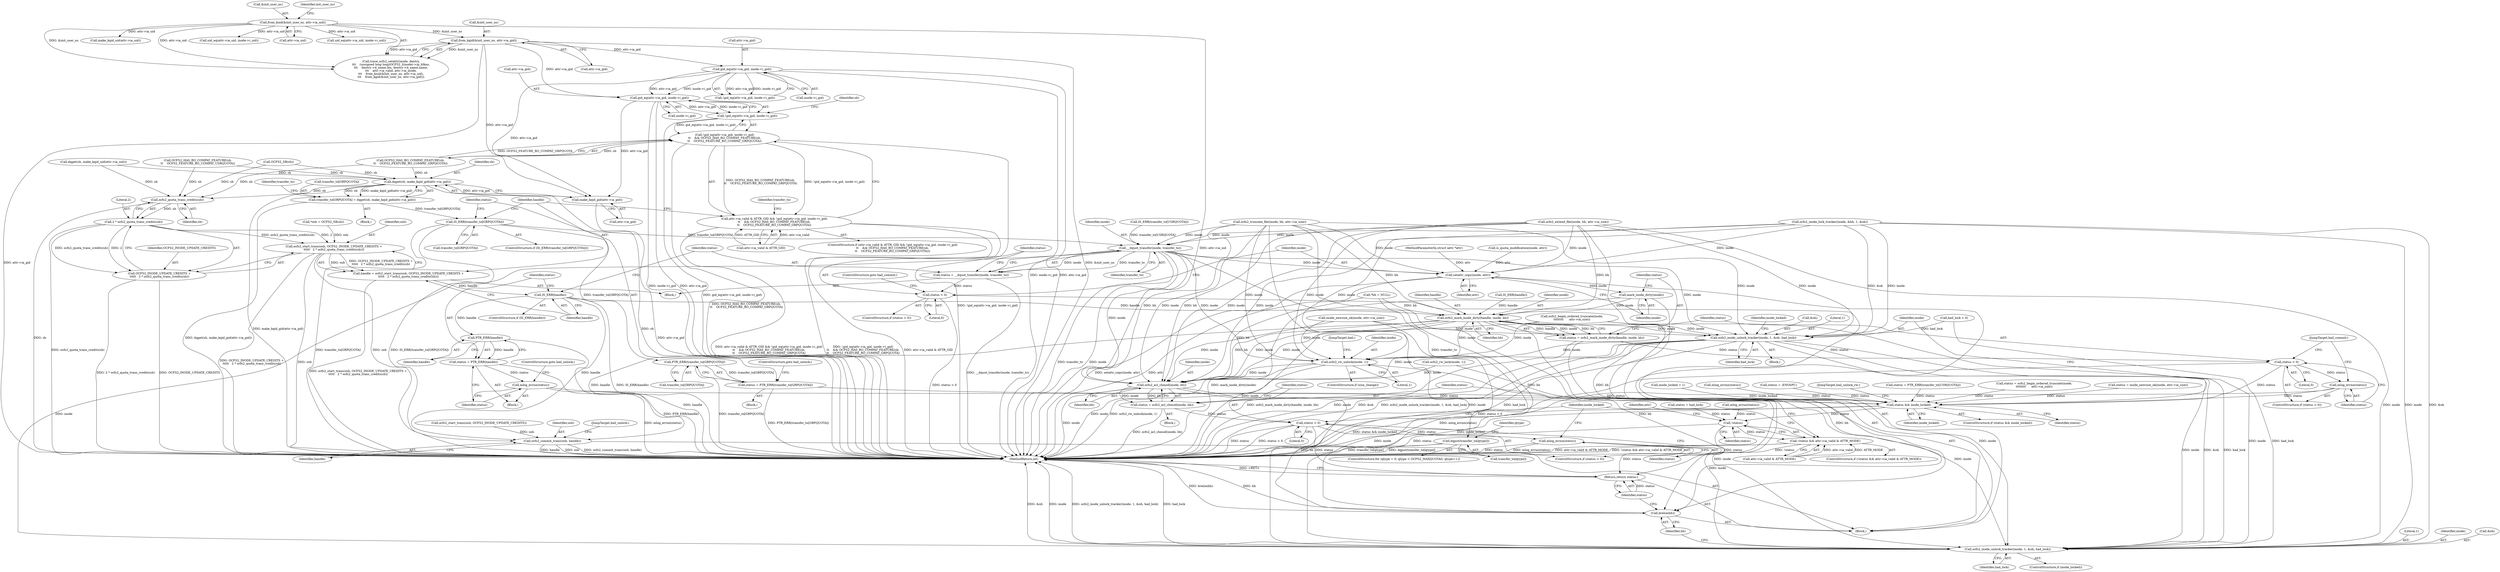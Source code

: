 digraph "0_linux_28f5a8a7c033cbf3e32277f4cc9c6afd74f05300@pointer" {
"1000434" [label="(Call,gid_eq(attr->ia_gid, inode->i_gid))"];
"1000374" [label="(Call,gid_eq(attr->ia_gid, inode->i_gid))"];
"1000176" [label="(Call,from_kgid(&init_user_ns, attr->ia_gid))"];
"1000170" [label="(Call,from_kuid(&init_user_ns, attr->ia_uid))"];
"1000433" [label="(Call,!gid_eq(attr->ia_gid, inode->i_gid))"];
"1000432" [label="(Call,!gid_eq(attr->ia_gid, inode->i_gid)\n\t\t    && OCFS2_HAS_RO_COMPAT_FEATURE(sb,\n\t\t    OCFS2_FEATURE_RO_COMPAT_GRPQUOTA))"];
"1000426" [label="(Call,attr->ia_valid & ATTR_GID && !gid_eq(attr->ia_gid, inode->i_gid)\n\t\t    && OCFS2_HAS_RO_COMPAT_FEATURE(sb,\n\t\t    OCFS2_FEATURE_RO_COMPAT_GRPQUOTA))"];
"1000451" [label="(Call,make_kqid_gid(attr->ia_gid))"];
"1000449" [label="(Call,dqget(sb, make_kqid_gid(attr->ia_gid)))"];
"1000445" [label="(Call,transfer_to[GRPQUOTA] = dqget(sb, make_kqid_gid(attr->ia_gid)))"];
"1000456" [label="(Call,IS_ERR(transfer_to[GRPQUOTA]))"];
"1000463" [label="(Call,PTR_ERR(transfer_to[GRPQUOTA]))"];
"1000461" [label="(Call,status = PTR_ERR(transfer_to[GRPQUOTA]))"];
"1000540" [label="(Call,status && inode_locked)"];
"1000575" [label="(Call,!status)"];
"1000574" [label="(Call,!status && attr->ia_valid & ATTR_MODE)"];
"1000604" [label="(Return,return status;)"];
"1000491" [label="(Call,__dquot_transfer(inode, transfer_to))"];
"1000489" [label="(Call,status = __dquot_transfer(inode, transfer_to))"];
"1000495" [label="(Call,status < 0)"];
"1000517" [label="(Call,setattr_copy(inode, attr))"];
"1000520" [label="(Call,mark_inode_dirty(inode))"];
"1000524" [label="(Call,ocfs2_mark_inode_dirty(handle, inode, bh))"];
"1000522" [label="(Call,status = ocfs2_mark_inode_dirty(handle, inode, bh))"];
"1000529" [label="(Call,status < 0)"];
"1000532" [label="(Call,mlog_errno(status))"];
"1000535" [label="(Call,ocfs2_commit_trans(osb, handle))"];
"1000544" [label="(Call,ocfs2_inode_unlock_tracker(inode, 1, &oh, had_lock))"];
"1000556" [label="(Call,ocfs2_rw_unlock(inode, 1))"];
"1000585" [label="(Call,ocfs2_acl_chmod(inode, bh))"];
"1000583" [label="(Call,status = ocfs2_acl_chmod(inode, bh))"];
"1000589" [label="(Call,status < 0)"];
"1000592" [label="(Call,mlog_errno(status))"];
"1000596" [label="(Call,ocfs2_inode_unlock_tracker(inode, 1, &oh, had_lock))"];
"1000602" [label="(Call,brelse(bh))"];
"1000569" [label="(Call,dqput(transfer_to[qtype]))"];
"1000476" [label="(Call,ocfs2_quota_trans_credits(sb))"];
"1000474" [label="(Call,2 * ocfs2_quota_trans_credits(sb))"];
"1000470" [label="(Call,ocfs2_start_trans(osb, OCFS2_INODE_UPDATE_CREDITS +\n\t\t\t\t\t   2 * ocfs2_quota_trans_credits(sb)))"];
"1000468" [label="(Call,handle = ocfs2_start_trans(osb, OCFS2_INODE_UPDATE_CREDITS +\n\t\t\t\t\t   2 * ocfs2_quota_trans_credits(sb)))"];
"1000479" [label="(Call,IS_ERR(handle))"];
"1000484" [label="(Call,PTR_ERR(handle))"];
"1000482" [label="(Call,status = PTR_ERR(handle))"];
"1000486" [label="(Call,mlog_errno(status))"];
"1000472" [label="(Call,OCFS2_INODE_UPDATE_CREDITS +\n\t\t\t\t\t   2 * ocfs2_quota_trans_credits(sb))"];
"1000374" [label="(Call,gid_eq(attr->ia_gid, inode->i_gid))"];
"1000391" [label="(Call,uid_eq(attr->ia_uid, inode->i_uid))"];
"1000488" [label="(ControlStructure,goto bail_unlock;)"];
"1000131" [label="(Call,OCFS2_SB(sb))"];
"1000171" [label="(Call,&init_user_ns)"];
"1000490" [label="(Identifier,status)"];
"1000107" [label="(Block,)"];
"1000470" [label="(Call,ocfs2_start_trans(osb, OCFS2_INODE_UPDATE_CREDITS +\n\t\t\t\t\t   2 * ocfs2_quota_trans_credits(sb)))"];
"1000569" [label="(Call,dqput(transfer_to[qtype]))"];
"1000478" [label="(ControlStructure,if (IS_ERR(handle)))"];
"1000585" [label="(Call,ocfs2_acl_chmod(inode, bh))"];
"1000542" [label="(Identifier,inode_locked)"];
"1000604" [label="(Return,return status;)"];
"1000528" [label="(ControlStructure,if (status < 0))"];
"1000373" [label="(Call,!gid_eq(attr->ia_gid, inode->i_gid))"];
"1000532" [label="(Call,mlog_errno(status))"];
"1000375" [label="(Call,attr->ia_gid)"];
"1000346" [label="(Call,status = -ENOSPC)"];
"1000483" [label="(Identifier,status)"];
"1000176" [label="(Call,from_kgid(&init_user_ns, attr->ia_gid))"];
"1000495" [label="(Call,status < 0)"];
"1000545" [label="(Identifier,inode)"];
"1000486" [label="(Call,mlog_errno(status))"];
"1000309" [label="(Call,ocfs2_begin_ordered_truncate(inode,\n\t\t\t\t\t\t\t\t      attr->ia_size))"];
"1000451" [label="(Call,make_kqid_gid(attr->ia_gid))"];
"1000464" [label="(Call,transfer_to[GRPQUOTA])"];
"1000596" [label="(Call,ocfs2_inode_unlock_tracker(inode, 1, &oh, had_lock))"];
"1000145" [label="(Call,trace_ocfs2_setattr(inode, dentry,\n\t\t\t    (unsigned long long)OCFS2_I(inode)->ip_blkno,\n\t\t\t    dentry->d_name.len, dentry->d_name.name,\n\t\t\t    attr->ia_valid, attr->ia_mode,\n\t\t\t    from_kuid(&init_user_ns, attr->ia_uid),\n\t\t\t    from_kgid(&init_user_ns, attr->ia_gid)))"];
"1000425" [label="(ControlStructure,if (attr->ia_valid & ATTR_GID && !gid_eq(attr->ia_gid, inode->i_gid)\n\t\t    && OCFS2_HAS_RO_COMPAT_FEATURE(sb,\n\t\t    OCFS2_FEATURE_RO_COMPAT_GRPQUOTA)))"];
"1000536" [label="(Identifier,osb)"];
"1000533" [label="(Identifier,status)"];
"1000588" [label="(ControlStructure,if (status < 0))"];
"1000558" [label="(Literal,1)"];
"1000534" [label="(JumpTarget,bail_commit:)"];
"1000177" [label="(Call,&init_user_ns)"];
"1000445" [label="(Call,transfer_to[GRPQUOTA] = dqget(sb, make_kqid_gid(attr->ia_gid)))"];
"1000460" [label="(Block,)"];
"1000553" [label="(JumpTarget,bail_unlock_rw:)"];
"1000441" [label="(Call,OCFS2_HAS_RO_COMPAT_FEATURE(sb,\n\t\t    OCFS2_FEATURE_RO_COMPAT_GRPQUOTA))"];
"1000577" [label="(Call,attr->ia_valid & ATTR_MODE)"];
"1000484" [label="(Call,PTR_ERR(handle))"];
"1000473" [label="(Identifier,OCFS2_INODE_UPDATE_CREDITS)"];
"1000285" [label="(Call,inode_newsize_ok(inode, attr->ia_size))"];
"1000408" [label="(Call,make_kqid_uid(attr->ia_uid))"];
"1000520" [label="(Call,mark_inode_dirty(inode))"];
"1000584" [label="(Identifier,status)"];
"1000598" [label="(Literal,1)"];
"1000560" [label="(ControlStructure,for (qtype = 0; qtype < OCFS2_MAXQUOTAS; qtype++))"];
"1000554" [label="(ControlStructure,if (size_change))"];
"1000476" [label="(Call,ocfs2_quota_trans_credits(sb))"];
"1000457" [label="(Call,transfer_to[GRPQUOTA])"];
"1000519" [label="(Identifier,attr)"];
"1000438" [label="(Call,inode->i_gid)"];
"1000559" [label="(JumpTarget,bail:)"];
"1000485" [label="(Identifier,handle)"];
"1000469" [label="(Identifier,handle)"];
"1000591" [label="(Literal,0)"];
"1000568" [label="(Identifier,qtype)"];
"1000556" [label="(Call,ocfs2_rw_unlock(inode, 1))"];
"1000265" [label="(Call,status = had_lock)"];
"1000538" [label="(JumpTarget,bail_unlock:)"];
"1000435" [label="(Call,attr->ia_gid)"];
"1000551" [label="(Identifier,inode_locked)"];
"1000480" [label="(Identifier,handle)"];
"1000487" [label="(Identifier,status)"];
"1000489" [label="(Call,status = __dquot_transfer(inode, transfer_to))"];
"1000434" [label="(Call,gid_eq(attr->ia_gid, inode->i_gid))"];
"1000606" [label="(MethodReturn,int)"];
"1000418" [label="(Call,status = PTR_ERR(transfer_to[USRQUOTA]))"];
"1000248" [label="(Call,mlog_errno(status))"];
"1000518" [label="(Identifier,inode)"];
"1000307" [label="(Call,status = ocfs2_begin_ordered_truncate(inode,\n\t\t\t\t\t\t\t\t      attr->ia_size))"];
"1000592" [label="(Call,mlog_errno(status))"];
"1000477" [label="(Identifier,sb)"];
"1000455" [label="(ControlStructure,if (IS_ERR(transfer_to[GRPQUOTA])))"];
"1000595" [label="(Identifier,inode_locked)"];
"1000482" [label="(Call,status = PTR_ERR(handle))"];
"1000240" [label="(Call,ocfs2_rw_lock(inode, 1))"];
"1000582" [label="(Block,)"];
"1000475" [label="(Literal,2)"];
"1000498" [label="(ControlStructure,goto bail_commit;)"];
"1000527" [label="(Identifier,bh)"];
"1000575" [label="(Call,!status)"];
"1000467" [label="(ControlStructure,goto bail_unlock;)"];
"1000433" [label="(Call,!gid_eq(attr->ia_gid, inode->i_gid))"];
"1000530" [label="(Identifier,status)"];
"1000526" [label="(Identifier,inode)"];
"1000535" [label="(Call,ocfs2_commit_trans(osb, handle))"];
"1000479" [label="(Call,IS_ERR(handle))"];
"1000547" [label="(Call,&oh)"];
"1000576" [label="(Identifier,status)"];
"1000602" [label="(Call,brelse(bh))"];
"1000492" [label="(Identifier,inode)"];
"1000129" [label="(Call,*osb = OCFS2_SB(sb))"];
"1000522" [label="(Call,status = ocfs2_mark_inode_dirty(handle, inode, bh))"];
"1000261" [label="(Call,had_lock < 0)"];
"1000557" [label="(Identifier,inode)"];
"1000406" [label="(Call,dqget(sb, make_kqid_uid(attr->ia_uid)))"];
"1000456" [label="(Call,IS_ERR(transfer_to[GRPQUOTA]))"];
"1000503" [label="(Call,ocfs2_start_trans(osb, OCFS2_INODE_UPDATE_CREDITS))"];
"1000601" [label="(Identifier,had_lock)"];
"1000474" [label="(Call,2 * ocfs2_quota_trans_credits(sb))"];
"1000378" [label="(Call,inode->i_gid)"];
"1000447" [label="(Identifier,transfer_to)"];
"1000493" [label="(Identifier,transfer_to)"];
"1000597" [label="(Identifier,inode)"];
"1000579" [label="(Identifier,attr)"];
"1000283" [label="(Call,status = inode_newsize_ok(inode, attr->ia_size))"];
"1000497" [label="(Literal,0)"];
"1000319" [label="(Call,ocfs2_truncate_file(inode, bh, attr->ia_size))"];
"1000106" [label="(MethodParameterIn,struct iattr *attr)"];
"1000134" [label="(Call,*bh = NULL)"];
"1000446" [label="(Call,transfer_to[GRPQUOTA])"];
"1000277" [label="(Call,inode_locked = 1)"];
"1000463" [label="(Call,PTR_ERR(transfer_to[GRPQUOTA]))"];
"1000531" [label="(Literal,0)"];
"1000494" [label="(ControlStructure,if (status < 0))"];
"1000398" [label="(Call,OCFS2_HAS_RO_COMPAT_FEATURE(sb,\n\t\t    OCFS2_FEATURE_RO_COMPAT_USRQUOTA))"];
"1000462" [label="(Identifier,status)"];
"1000586" [label="(Identifier,inode)"];
"1000472" [label="(Call,OCFS2_INODE_UPDATE_CREDITS +\n\t\t\t\t\t   2 * ocfs2_quota_trans_credits(sb))"];
"1000537" [label="(Identifier,handle)"];
"1000605" [label="(Identifier,status)"];
"1000458" [label="(Identifier,transfer_to)"];
"1000442" [label="(Identifier,sb)"];
"1000570" [label="(Call,transfer_to[qtype])"];
"1000540" [label="(Call,status && inode_locked)"];
"1000481" [label="(Block,)"];
"1000381" [label="(Block,)"];
"1000525" [label="(Identifier,handle)"];
"1000328" [label="(Call,ocfs2_extend_file(inode, bh, attr->ia_size))"];
"1000517" [label="(Call,setattr_copy(inode, attr))"];
"1000179" [label="(Call,attr->ia_gid)"];
"1000491" [label="(Call,__dquot_transfer(inode, transfer_to))"];
"1000178" [label="(Identifier,init_user_ns)"];
"1000471" [label="(Identifier,osb)"];
"1000573" [label="(ControlStructure,if (!status && attr->ia_valid & ATTR_MODE))"];
"1000574" [label="(Call,!status && attr->ia_valid & ATTR_MODE)"];
"1000450" [label="(Identifier,sb)"];
"1000594" [label="(ControlStructure,if (inode_locked))"];
"1000589" [label="(Call,status < 0)"];
"1000593" [label="(Identifier,status)"];
"1000413" [label="(Call,IS_ERR(transfer_to[USRQUOTA]))"];
"1000514" [label="(Call,mlog_errno(status))"];
"1000507" [label="(Call,IS_ERR(handle))"];
"1000496" [label="(Identifier,status)"];
"1000521" [label="(Identifier,inode)"];
"1000541" [label="(Identifier,status)"];
"1000549" [label="(Identifier,had_lock)"];
"1000529" [label="(Call,status < 0)"];
"1000468" [label="(Call,handle = ocfs2_start_trans(osb, OCFS2_INODE_UPDATE_CREDITS +\n\t\t\t\t\t   2 * ocfs2_quota_trans_credits(sb)))"];
"1000583" [label="(Call,status = ocfs2_acl_chmod(inode, bh))"];
"1000603" [label="(Identifier,bh)"];
"1000360" [label="(Call,uid_eq(attr->ia_uid, inode->i_uid))"];
"1000590" [label="(Identifier,status)"];
"1000461" [label="(Call,status = PTR_ERR(transfer_to[GRPQUOTA]))"];
"1000587" [label="(Identifier,bh)"];
"1000444" [label="(Block,)"];
"1000452" [label="(Call,attr->ia_gid)"];
"1000253" [label="(Call,ocfs2_inode_lock_tracker(inode, &bh, 1, &oh))"];
"1000524" [label="(Call,ocfs2_mark_inode_dirty(handle, inode, bh))"];
"1000543" [label="(Block,)"];
"1000546" [label="(Literal,1)"];
"1000427" [label="(Call,attr->ia_valid & ATTR_GID)"];
"1000539" [label="(ControlStructure,if (status && inode_locked))"];
"1000170" [label="(Call,from_kuid(&init_user_ns, attr->ia_uid))"];
"1000599" [label="(Call,&oh)"];
"1000211" [label="(Call,is_quota_modification(inode, attr))"];
"1000523" [label="(Identifier,status)"];
"1000544" [label="(Call,ocfs2_inode_unlock_tracker(inode, 1, &oh, had_lock))"];
"1000173" [label="(Call,attr->ia_uid)"];
"1000426" [label="(Call,attr->ia_valid & ATTR_GID && !gid_eq(attr->ia_gid, inode->i_gid)\n\t\t    && OCFS2_HAS_RO_COMPAT_FEATURE(sb,\n\t\t    OCFS2_FEATURE_RO_COMPAT_GRPQUOTA))"];
"1000449" [label="(Call,dqget(sb, make_kqid_gid(attr->ia_gid)))"];
"1000432" [label="(Call,!gid_eq(attr->ia_gid, inode->i_gid)\n\t\t    && OCFS2_HAS_RO_COMPAT_FEATURE(sb,\n\t\t    OCFS2_FEATURE_RO_COMPAT_GRPQUOTA))"];
"1000434" -> "1000433"  [label="AST: "];
"1000434" -> "1000438"  [label="CFG: "];
"1000435" -> "1000434"  [label="AST: "];
"1000438" -> "1000434"  [label="AST: "];
"1000433" -> "1000434"  [label="CFG: "];
"1000434" -> "1000606"  [label="DDG: inode->i_gid"];
"1000434" -> "1000606"  [label="DDG: attr->ia_gid"];
"1000434" -> "1000433"  [label="DDG: attr->ia_gid"];
"1000434" -> "1000433"  [label="DDG: inode->i_gid"];
"1000374" -> "1000434"  [label="DDG: attr->ia_gid"];
"1000374" -> "1000434"  [label="DDG: inode->i_gid"];
"1000176" -> "1000434"  [label="DDG: attr->ia_gid"];
"1000434" -> "1000451"  [label="DDG: attr->ia_gid"];
"1000374" -> "1000373"  [label="AST: "];
"1000374" -> "1000378"  [label="CFG: "];
"1000375" -> "1000374"  [label="AST: "];
"1000378" -> "1000374"  [label="AST: "];
"1000373" -> "1000374"  [label="CFG: "];
"1000374" -> "1000606"  [label="DDG: attr->ia_gid"];
"1000374" -> "1000606"  [label="DDG: inode->i_gid"];
"1000374" -> "1000373"  [label="DDG: attr->ia_gid"];
"1000374" -> "1000373"  [label="DDG: inode->i_gid"];
"1000176" -> "1000374"  [label="DDG: attr->ia_gid"];
"1000374" -> "1000451"  [label="DDG: attr->ia_gid"];
"1000176" -> "1000145"  [label="AST: "];
"1000176" -> "1000179"  [label="CFG: "];
"1000177" -> "1000176"  [label="AST: "];
"1000179" -> "1000176"  [label="AST: "];
"1000145" -> "1000176"  [label="CFG: "];
"1000176" -> "1000606"  [label="DDG: attr->ia_gid"];
"1000176" -> "1000606"  [label="DDG: &init_user_ns"];
"1000176" -> "1000145"  [label="DDG: &init_user_ns"];
"1000176" -> "1000145"  [label="DDG: attr->ia_gid"];
"1000170" -> "1000176"  [label="DDG: &init_user_ns"];
"1000176" -> "1000451"  [label="DDG: attr->ia_gid"];
"1000170" -> "1000145"  [label="AST: "];
"1000170" -> "1000173"  [label="CFG: "];
"1000171" -> "1000170"  [label="AST: "];
"1000173" -> "1000170"  [label="AST: "];
"1000178" -> "1000170"  [label="CFG: "];
"1000170" -> "1000606"  [label="DDG: attr->ia_uid"];
"1000170" -> "1000145"  [label="DDG: &init_user_ns"];
"1000170" -> "1000145"  [label="DDG: attr->ia_uid"];
"1000170" -> "1000360"  [label="DDG: attr->ia_uid"];
"1000170" -> "1000391"  [label="DDG: attr->ia_uid"];
"1000170" -> "1000408"  [label="DDG: attr->ia_uid"];
"1000433" -> "1000432"  [label="AST: "];
"1000442" -> "1000433"  [label="CFG: "];
"1000432" -> "1000433"  [label="CFG: "];
"1000433" -> "1000606"  [label="DDG: gid_eq(attr->ia_gid, inode->i_gid)"];
"1000433" -> "1000432"  [label="DDG: gid_eq(attr->ia_gid, inode->i_gid)"];
"1000432" -> "1000426"  [label="AST: "];
"1000432" -> "1000441"  [label="CFG: "];
"1000441" -> "1000432"  [label="AST: "];
"1000426" -> "1000432"  [label="CFG: "];
"1000432" -> "1000606"  [label="DDG: !gid_eq(attr->ia_gid, inode->i_gid)"];
"1000432" -> "1000606"  [label="DDG: OCFS2_HAS_RO_COMPAT_FEATURE(sb,\n\t\t    OCFS2_FEATURE_RO_COMPAT_GRPQUOTA)"];
"1000432" -> "1000426"  [label="DDG: !gid_eq(attr->ia_gid, inode->i_gid)"];
"1000432" -> "1000426"  [label="DDG: OCFS2_HAS_RO_COMPAT_FEATURE(sb,\n\t\t    OCFS2_FEATURE_RO_COMPAT_GRPQUOTA)"];
"1000441" -> "1000432"  [label="DDG: sb"];
"1000441" -> "1000432"  [label="DDG: OCFS2_FEATURE_RO_COMPAT_GRPQUOTA"];
"1000426" -> "1000425"  [label="AST: "];
"1000426" -> "1000427"  [label="CFG: "];
"1000427" -> "1000426"  [label="AST: "];
"1000447" -> "1000426"  [label="CFG: "];
"1000469" -> "1000426"  [label="CFG: "];
"1000426" -> "1000606"  [label="DDG: attr->ia_valid & ATTR_GID"];
"1000426" -> "1000606"  [label="DDG: attr->ia_valid & ATTR_GID && !gid_eq(attr->ia_gid, inode->i_gid)\n\t\t    && OCFS2_HAS_RO_COMPAT_FEATURE(sb,\n\t\t    OCFS2_FEATURE_RO_COMPAT_GRPQUOTA)"];
"1000426" -> "1000606"  [label="DDG: !gid_eq(attr->ia_gid, inode->i_gid)\n\t\t    && OCFS2_HAS_RO_COMPAT_FEATURE(sb,\n\t\t    OCFS2_FEATURE_RO_COMPAT_GRPQUOTA)"];
"1000427" -> "1000426"  [label="DDG: attr->ia_valid"];
"1000427" -> "1000426"  [label="DDG: ATTR_GID"];
"1000451" -> "1000449"  [label="AST: "];
"1000451" -> "1000452"  [label="CFG: "];
"1000452" -> "1000451"  [label="AST: "];
"1000449" -> "1000451"  [label="CFG: "];
"1000451" -> "1000606"  [label="DDG: attr->ia_gid"];
"1000451" -> "1000449"  [label="DDG: attr->ia_gid"];
"1000449" -> "1000445"  [label="AST: "];
"1000450" -> "1000449"  [label="AST: "];
"1000445" -> "1000449"  [label="CFG: "];
"1000449" -> "1000606"  [label="DDG: sb"];
"1000449" -> "1000606"  [label="DDG: make_kqid_gid(attr->ia_gid)"];
"1000449" -> "1000445"  [label="DDG: sb"];
"1000449" -> "1000445"  [label="DDG: make_kqid_gid(attr->ia_gid)"];
"1000441" -> "1000449"  [label="DDG: sb"];
"1000398" -> "1000449"  [label="DDG: sb"];
"1000406" -> "1000449"  [label="DDG: sb"];
"1000131" -> "1000449"  [label="DDG: sb"];
"1000449" -> "1000476"  [label="DDG: sb"];
"1000445" -> "1000444"  [label="AST: "];
"1000446" -> "1000445"  [label="AST: "];
"1000458" -> "1000445"  [label="CFG: "];
"1000445" -> "1000606"  [label="DDG: dqget(sb, make_kqid_gid(attr->ia_gid))"];
"1000445" -> "1000456"  [label="DDG: transfer_to[GRPQUOTA]"];
"1000456" -> "1000455"  [label="AST: "];
"1000456" -> "1000457"  [label="CFG: "];
"1000457" -> "1000456"  [label="AST: "];
"1000462" -> "1000456"  [label="CFG: "];
"1000469" -> "1000456"  [label="CFG: "];
"1000456" -> "1000606"  [label="DDG: transfer_to[GRPQUOTA]"];
"1000456" -> "1000606"  [label="DDG: IS_ERR(transfer_to[GRPQUOTA])"];
"1000456" -> "1000463"  [label="DDG: transfer_to[GRPQUOTA]"];
"1000456" -> "1000491"  [label="DDG: transfer_to[GRPQUOTA]"];
"1000463" -> "1000461"  [label="AST: "];
"1000463" -> "1000464"  [label="CFG: "];
"1000464" -> "1000463"  [label="AST: "];
"1000461" -> "1000463"  [label="CFG: "];
"1000463" -> "1000606"  [label="DDG: transfer_to[GRPQUOTA]"];
"1000463" -> "1000461"  [label="DDG: transfer_to[GRPQUOTA]"];
"1000461" -> "1000460"  [label="AST: "];
"1000462" -> "1000461"  [label="AST: "];
"1000467" -> "1000461"  [label="CFG: "];
"1000461" -> "1000606"  [label="DDG: PTR_ERR(transfer_to[GRPQUOTA])"];
"1000461" -> "1000540"  [label="DDG: status"];
"1000540" -> "1000539"  [label="AST: "];
"1000540" -> "1000541"  [label="CFG: "];
"1000540" -> "1000542"  [label="CFG: "];
"1000541" -> "1000540"  [label="AST: "];
"1000542" -> "1000540"  [label="AST: "];
"1000545" -> "1000540"  [label="CFG: "];
"1000553" -> "1000540"  [label="CFG: "];
"1000540" -> "1000606"  [label="DDG: status && inode_locked"];
"1000540" -> "1000606"  [label="DDG: inode_locked"];
"1000532" -> "1000540"  [label="DDG: status"];
"1000283" -> "1000540"  [label="DDG: status"];
"1000495" -> "1000540"  [label="DDG: status"];
"1000514" -> "1000540"  [label="DDG: status"];
"1000346" -> "1000540"  [label="DDG: status"];
"1000529" -> "1000540"  [label="DDG: status"];
"1000418" -> "1000540"  [label="DDG: status"];
"1000307" -> "1000540"  [label="DDG: status"];
"1000486" -> "1000540"  [label="DDG: status"];
"1000277" -> "1000540"  [label="DDG: inode_locked"];
"1000540" -> "1000575"  [label="DDG: status"];
"1000575" -> "1000574"  [label="AST: "];
"1000575" -> "1000576"  [label="CFG: "];
"1000576" -> "1000575"  [label="AST: "];
"1000579" -> "1000575"  [label="CFG: "];
"1000574" -> "1000575"  [label="CFG: "];
"1000575" -> "1000606"  [label="DDG: status"];
"1000575" -> "1000574"  [label="DDG: status"];
"1000265" -> "1000575"  [label="DDG: status"];
"1000248" -> "1000575"  [label="DDG: status"];
"1000575" -> "1000604"  [label="DDG: status"];
"1000574" -> "1000573"  [label="AST: "];
"1000574" -> "1000577"  [label="CFG: "];
"1000577" -> "1000574"  [label="AST: "];
"1000584" -> "1000574"  [label="CFG: "];
"1000595" -> "1000574"  [label="CFG: "];
"1000574" -> "1000606"  [label="DDG: !status"];
"1000574" -> "1000606"  [label="DDG: attr->ia_valid & ATTR_MODE"];
"1000574" -> "1000606"  [label="DDG: !status && attr->ia_valid & ATTR_MODE"];
"1000577" -> "1000574"  [label="DDG: attr->ia_valid"];
"1000577" -> "1000574"  [label="DDG: ATTR_MODE"];
"1000604" -> "1000107"  [label="AST: "];
"1000604" -> "1000605"  [label="CFG: "];
"1000605" -> "1000604"  [label="AST: "];
"1000606" -> "1000604"  [label="CFG: "];
"1000604" -> "1000606"  [label="DDG: <RET>"];
"1000605" -> "1000604"  [label="DDG: status"];
"1000589" -> "1000604"  [label="DDG: status"];
"1000592" -> "1000604"  [label="DDG: status"];
"1000491" -> "1000489"  [label="AST: "];
"1000491" -> "1000493"  [label="CFG: "];
"1000492" -> "1000491"  [label="AST: "];
"1000493" -> "1000491"  [label="AST: "];
"1000489" -> "1000491"  [label="CFG: "];
"1000491" -> "1000606"  [label="DDG: transfer_to"];
"1000491" -> "1000606"  [label="DDG: inode"];
"1000491" -> "1000489"  [label="DDG: inode"];
"1000491" -> "1000489"  [label="DDG: transfer_to"];
"1000253" -> "1000491"  [label="DDG: inode"];
"1000328" -> "1000491"  [label="DDG: inode"];
"1000319" -> "1000491"  [label="DDG: inode"];
"1000413" -> "1000491"  [label="DDG: transfer_to[USRQUOTA]"];
"1000491" -> "1000517"  [label="DDG: inode"];
"1000491" -> "1000544"  [label="DDG: inode"];
"1000491" -> "1000556"  [label="DDG: inode"];
"1000491" -> "1000569"  [label="DDG: transfer_to"];
"1000491" -> "1000585"  [label="DDG: inode"];
"1000491" -> "1000596"  [label="DDG: inode"];
"1000489" -> "1000381"  [label="AST: "];
"1000490" -> "1000489"  [label="AST: "];
"1000496" -> "1000489"  [label="CFG: "];
"1000489" -> "1000606"  [label="DDG: __dquot_transfer(inode, transfer_to)"];
"1000489" -> "1000495"  [label="DDG: status"];
"1000495" -> "1000494"  [label="AST: "];
"1000495" -> "1000497"  [label="CFG: "];
"1000496" -> "1000495"  [label="AST: "];
"1000497" -> "1000495"  [label="AST: "];
"1000498" -> "1000495"  [label="CFG: "];
"1000518" -> "1000495"  [label="CFG: "];
"1000495" -> "1000606"  [label="DDG: status < 0"];
"1000517" -> "1000107"  [label="AST: "];
"1000517" -> "1000519"  [label="CFG: "];
"1000518" -> "1000517"  [label="AST: "];
"1000519" -> "1000517"  [label="AST: "];
"1000521" -> "1000517"  [label="CFG: "];
"1000517" -> "1000606"  [label="DDG: attr"];
"1000517" -> "1000606"  [label="DDG: setattr_copy(inode, attr)"];
"1000253" -> "1000517"  [label="DDG: inode"];
"1000328" -> "1000517"  [label="DDG: inode"];
"1000319" -> "1000517"  [label="DDG: inode"];
"1000211" -> "1000517"  [label="DDG: attr"];
"1000106" -> "1000517"  [label="DDG: attr"];
"1000517" -> "1000520"  [label="DDG: inode"];
"1000520" -> "1000107"  [label="AST: "];
"1000520" -> "1000521"  [label="CFG: "];
"1000521" -> "1000520"  [label="AST: "];
"1000523" -> "1000520"  [label="CFG: "];
"1000520" -> "1000606"  [label="DDG: mark_inode_dirty(inode)"];
"1000520" -> "1000524"  [label="DDG: inode"];
"1000524" -> "1000522"  [label="AST: "];
"1000524" -> "1000527"  [label="CFG: "];
"1000525" -> "1000524"  [label="AST: "];
"1000526" -> "1000524"  [label="AST: "];
"1000527" -> "1000524"  [label="AST: "];
"1000522" -> "1000524"  [label="CFG: "];
"1000524" -> "1000606"  [label="DDG: inode"];
"1000524" -> "1000522"  [label="DDG: handle"];
"1000524" -> "1000522"  [label="DDG: inode"];
"1000524" -> "1000522"  [label="DDG: bh"];
"1000479" -> "1000524"  [label="DDG: handle"];
"1000507" -> "1000524"  [label="DDG: handle"];
"1000328" -> "1000524"  [label="DDG: bh"];
"1000134" -> "1000524"  [label="DDG: bh"];
"1000319" -> "1000524"  [label="DDG: bh"];
"1000524" -> "1000535"  [label="DDG: handle"];
"1000524" -> "1000544"  [label="DDG: inode"];
"1000524" -> "1000556"  [label="DDG: inode"];
"1000524" -> "1000585"  [label="DDG: inode"];
"1000524" -> "1000585"  [label="DDG: bh"];
"1000524" -> "1000596"  [label="DDG: inode"];
"1000524" -> "1000602"  [label="DDG: bh"];
"1000522" -> "1000107"  [label="AST: "];
"1000523" -> "1000522"  [label="AST: "];
"1000530" -> "1000522"  [label="CFG: "];
"1000522" -> "1000606"  [label="DDG: ocfs2_mark_inode_dirty(handle, inode, bh)"];
"1000522" -> "1000529"  [label="DDG: status"];
"1000529" -> "1000528"  [label="AST: "];
"1000529" -> "1000531"  [label="CFG: "];
"1000530" -> "1000529"  [label="AST: "];
"1000531" -> "1000529"  [label="AST: "];
"1000533" -> "1000529"  [label="CFG: "];
"1000534" -> "1000529"  [label="CFG: "];
"1000529" -> "1000606"  [label="DDG: status < 0"];
"1000529" -> "1000532"  [label="DDG: status"];
"1000532" -> "1000528"  [label="AST: "];
"1000532" -> "1000533"  [label="CFG: "];
"1000533" -> "1000532"  [label="AST: "];
"1000534" -> "1000532"  [label="CFG: "];
"1000532" -> "1000606"  [label="DDG: mlog_errno(status)"];
"1000535" -> "1000107"  [label="AST: "];
"1000535" -> "1000537"  [label="CFG: "];
"1000536" -> "1000535"  [label="AST: "];
"1000537" -> "1000535"  [label="AST: "];
"1000538" -> "1000535"  [label="CFG: "];
"1000535" -> "1000606"  [label="DDG: osb"];
"1000535" -> "1000606"  [label="DDG: ocfs2_commit_trans(osb, handle)"];
"1000535" -> "1000606"  [label="DDG: handle"];
"1000503" -> "1000535"  [label="DDG: osb"];
"1000470" -> "1000535"  [label="DDG: osb"];
"1000479" -> "1000535"  [label="DDG: handle"];
"1000544" -> "1000543"  [label="AST: "];
"1000544" -> "1000549"  [label="CFG: "];
"1000545" -> "1000544"  [label="AST: "];
"1000546" -> "1000544"  [label="AST: "];
"1000547" -> "1000544"  [label="AST: "];
"1000549" -> "1000544"  [label="AST: "];
"1000551" -> "1000544"  [label="CFG: "];
"1000544" -> "1000606"  [label="DDG: inode"];
"1000544" -> "1000606"  [label="DDG: &oh"];
"1000544" -> "1000606"  [label="DDG: ocfs2_inode_unlock_tracker(inode, 1, &oh, had_lock)"];
"1000544" -> "1000606"  [label="DDG: had_lock"];
"1000309" -> "1000544"  [label="DDG: inode"];
"1000285" -> "1000544"  [label="DDG: inode"];
"1000253" -> "1000544"  [label="DDG: inode"];
"1000253" -> "1000544"  [label="DDG: &oh"];
"1000328" -> "1000544"  [label="DDG: inode"];
"1000319" -> "1000544"  [label="DDG: inode"];
"1000261" -> "1000544"  [label="DDG: had_lock"];
"1000544" -> "1000556"  [label="DDG: inode"];
"1000544" -> "1000585"  [label="DDG: inode"];
"1000544" -> "1000596"  [label="DDG: inode"];
"1000544" -> "1000596"  [label="DDG: &oh"];
"1000544" -> "1000596"  [label="DDG: had_lock"];
"1000556" -> "1000554"  [label="AST: "];
"1000556" -> "1000558"  [label="CFG: "];
"1000557" -> "1000556"  [label="AST: "];
"1000558" -> "1000556"  [label="AST: "];
"1000559" -> "1000556"  [label="CFG: "];
"1000556" -> "1000606"  [label="DDG: inode"];
"1000556" -> "1000606"  [label="DDG: ocfs2_rw_unlock(inode, 1)"];
"1000309" -> "1000556"  [label="DDG: inode"];
"1000285" -> "1000556"  [label="DDG: inode"];
"1000253" -> "1000556"  [label="DDG: inode"];
"1000328" -> "1000556"  [label="DDG: inode"];
"1000319" -> "1000556"  [label="DDG: inode"];
"1000556" -> "1000585"  [label="DDG: inode"];
"1000556" -> "1000596"  [label="DDG: inode"];
"1000585" -> "1000583"  [label="AST: "];
"1000585" -> "1000587"  [label="CFG: "];
"1000586" -> "1000585"  [label="AST: "];
"1000587" -> "1000585"  [label="AST: "];
"1000583" -> "1000585"  [label="CFG: "];
"1000585" -> "1000606"  [label="DDG: inode"];
"1000585" -> "1000583"  [label="DDG: inode"];
"1000585" -> "1000583"  [label="DDG: bh"];
"1000309" -> "1000585"  [label="DDG: inode"];
"1000285" -> "1000585"  [label="DDG: inode"];
"1000253" -> "1000585"  [label="DDG: inode"];
"1000328" -> "1000585"  [label="DDG: inode"];
"1000328" -> "1000585"  [label="DDG: bh"];
"1000319" -> "1000585"  [label="DDG: inode"];
"1000319" -> "1000585"  [label="DDG: bh"];
"1000240" -> "1000585"  [label="DDG: inode"];
"1000134" -> "1000585"  [label="DDG: bh"];
"1000585" -> "1000596"  [label="DDG: inode"];
"1000585" -> "1000602"  [label="DDG: bh"];
"1000583" -> "1000582"  [label="AST: "];
"1000584" -> "1000583"  [label="AST: "];
"1000590" -> "1000583"  [label="CFG: "];
"1000583" -> "1000606"  [label="DDG: ocfs2_acl_chmod(inode, bh)"];
"1000583" -> "1000589"  [label="DDG: status"];
"1000589" -> "1000588"  [label="AST: "];
"1000589" -> "1000591"  [label="CFG: "];
"1000590" -> "1000589"  [label="AST: "];
"1000591" -> "1000589"  [label="AST: "];
"1000593" -> "1000589"  [label="CFG: "];
"1000595" -> "1000589"  [label="CFG: "];
"1000589" -> "1000606"  [label="DDG: status < 0"];
"1000589" -> "1000606"  [label="DDG: status"];
"1000589" -> "1000592"  [label="DDG: status"];
"1000592" -> "1000588"  [label="AST: "];
"1000592" -> "1000593"  [label="CFG: "];
"1000593" -> "1000592"  [label="AST: "];
"1000595" -> "1000592"  [label="CFG: "];
"1000592" -> "1000606"  [label="DDG: mlog_errno(status)"];
"1000592" -> "1000606"  [label="DDG: status"];
"1000596" -> "1000594"  [label="AST: "];
"1000596" -> "1000601"  [label="CFG: "];
"1000597" -> "1000596"  [label="AST: "];
"1000598" -> "1000596"  [label="AST: "];
"1000599" -> "1000596"  [label="AST: "];
"1000601" -> "1000596"  [label="AST: "];
"1000603" -> "1000596"  [label="CFG: "];
"1000596" -> "1000606"  [label="DDG: &oh"];
"1000596" -> "1000606"  [label="DDG: inode"];
"1000596" -> "1000606"  [label="DDG: ocfs2_inode_unlock_tracker(inode, 1, &oh, had_lock)"];
"1000596" -> "1000606"  [label="DDG: had_lock"];
"1000309" -> "1000596"  [label="DDG: inode"];
"1000285" -> "1000596"  [label="DDG: inode"];
"1000253" -> "1000596"  [label="DDG: inode"];
"1000253" -> "1000596"  [label="DDG: &oh"];
"1000328" -> "1000596"  [label="DDG: inode"];
"1000319" -> "1000596"  [label="DDG: inode"];
"1000240" -> "1000596"  [label="DDG: inode"];
"1000261" -> "1000596"  [label="DDG: had_lock"];
"1000602" -> "1000107"  [label="AST: "];
"1000602" -> "1000603"  [label="CFG: "];
"1000603" -> "1000602"  [label="AST: "];
"1000605" -> "1000602"  [label="CFG: "];
"1000602" -> "1000606"  [label="DDG: brelse(bh)"];
"1000602" -> "1000606"  [label="DDG: bh"];
"1000328" -> "1000602"  [label="DDG: bh"];
"1000134" -> "1000602"  [label="DDG: bh"];
"1000319" -> "1000602"  [label="DDG: bh"];
"1000569" -> "1000560"  [label="AST: "];
"1000569" -> "1000570"  [label="CFG: "];
"1000570" -> "1000569"  [label="AST: "];
"1000568" -> "1000569"  [label="CFG: "];
"1000569" -> "1000606"  [label="DDG: dqput(transfer_to[qtype])"];
"1000569" -> "1000606"  [label="DDG: transfer_to[qtype]"];
"1000476" -> "1000474"  [label="AST: "];
"1000476" -> "1000477"  [label="CFG: "];
"1000477" -> "1000476"  [label="AST: "];
"1000474" -> "1000476"  [label="CFG: "];
"1000476" -> "1000606"  [label="DDG: sb"];
"1000476" -> "1000474"  [label="DDG: sb"];
"1000441" -> "1000476"  [label="DDG: sb"];
"1000398" -> "1000476"  [label="DDG: sb"];
"1000406" -> "1000476"  [label="DDG: sb"];
"1000131" -> "1000476"  [label="DDG: sb"];
"1000474" -> "1000472"  [label="AST: "];
"1000475" -> "1000474"  [label="AST: "];
"1000472" -> "1000474"  [label="CFG: "];
"1000474" -> "1000606"  [label="DDG: ocfs2_quota_trans_credits(sb)"];
"1000474" -> "1000470"  [label="DDG: 2"];
"1000474" -> "1000470"  [label="DDG: ocfs2_quota_trans_credits(sb)"];
"1000474" -> "1000472"  [label="DDG: 2"];
"1000474" -> "1000472"  [label="DDG: ocfs2_quota_trans_credits(sb)"];
"1000470" -> "1000468"  [label="AST: "];
"1000470" -> "1000472"  [label="CFG: "];
"1000471" -> "1000470"  [label="AST: "];
"1000472" -> "1000470"  [label="AST: "];
"1000468" -> "1000470"  [label="CFG: "];
"1000470" -> "1000606"  [label="DDG: OCFS2_INODE_UPDATE_CREDITS +\n\t\t\t\t\t   2 * ocfs2_quota_trans_credits(sb)"];
"1000470" -> "1000606"  [label="DDG: osb"];
"1000470" -> "1000468"  [label="DDG: osb"];
"1000470" -> "1000468"  [label="DDG: OCFS2_INODE_UPDATE_CREDITS +\n\t\t\t\t\t   2 * ocfs2_quota_trans_credits(sb)"];
"1000129" -> "1000470"  [label="DDG: osb"];
"1000468" -> "1000381"  [label="AST: "];
"1000469" -> "1000468"  [label="AST: "];
"1000480" -> "1000468"  [label="CFG: "];
"1000468" -> "1000606"  [label="DDG: ocfs2_start_trans(osb, OCFS2_INODE_UPDATE_CREDITS +\n\t\t\t\t\t   2 * ocfs2_quota_trans_credits(sb))"];
"1000468" -> "1000479"  [label="DDG: handle"];
"1000479" -> "1000478"  [label="AST: "];
"1000479" -> "1000480"  [label="CFG: "];
"1000480" -> "1000479"  [label="AST: "];
"1000483" -> "1000479"  [label="CFG: "];
"1000490" -> "1000479"  [label="CFG: "];
"1000479" -> "1000606"  [label="DDG: IS_ERR(handle)"];
"1000479" -> "1000484"  [label="DDG: handle"];
"1000484" -> "1000482"  [label="AST: "];
"1000484" -> "1000485"  [label="CFG: "];
"1000485" -> "1000484"  [label="AST: "];
"1000482" -> "1000484"  [label="CFG: "];
"1000484" -> "1000606"  [label="DDG: handle"];
"1000484" -> "1000482"  [label="DDG: handle"];
"1000482" -> "1000481"  [label="AST: "];
"1000483" -> "1000482"  [label="AST: "];
"1000487" -> "1000482"  [label="CFG: "];
"1000482" -> "1000606"  [label="DDG: PTR_ERR(handle)"];
"1000482" -> "1000486"  [label="DDG: status"];
"1000486" -> "1000481"  [label="AST: "];
"1000486" -> "1000487"  [label="CFG: "];
"1000487" -> "1000486"  [label="AST: "];
"1000488" -> "1000486"  [label="CFG: "];
"1000486" -> "1000606"  [label="DDG: mlog_errno(status)"];
"1000473" -> "1000472"  [label="AST: "];
"1000472" -> "1000606"  [label="DDG: 2 * ocfs2_quota_trans_credits(sb)"];
"1000472" -> "1000606"  [label="DDG: OCFS2_INODE_UPDATE_CREDITS"];
}
